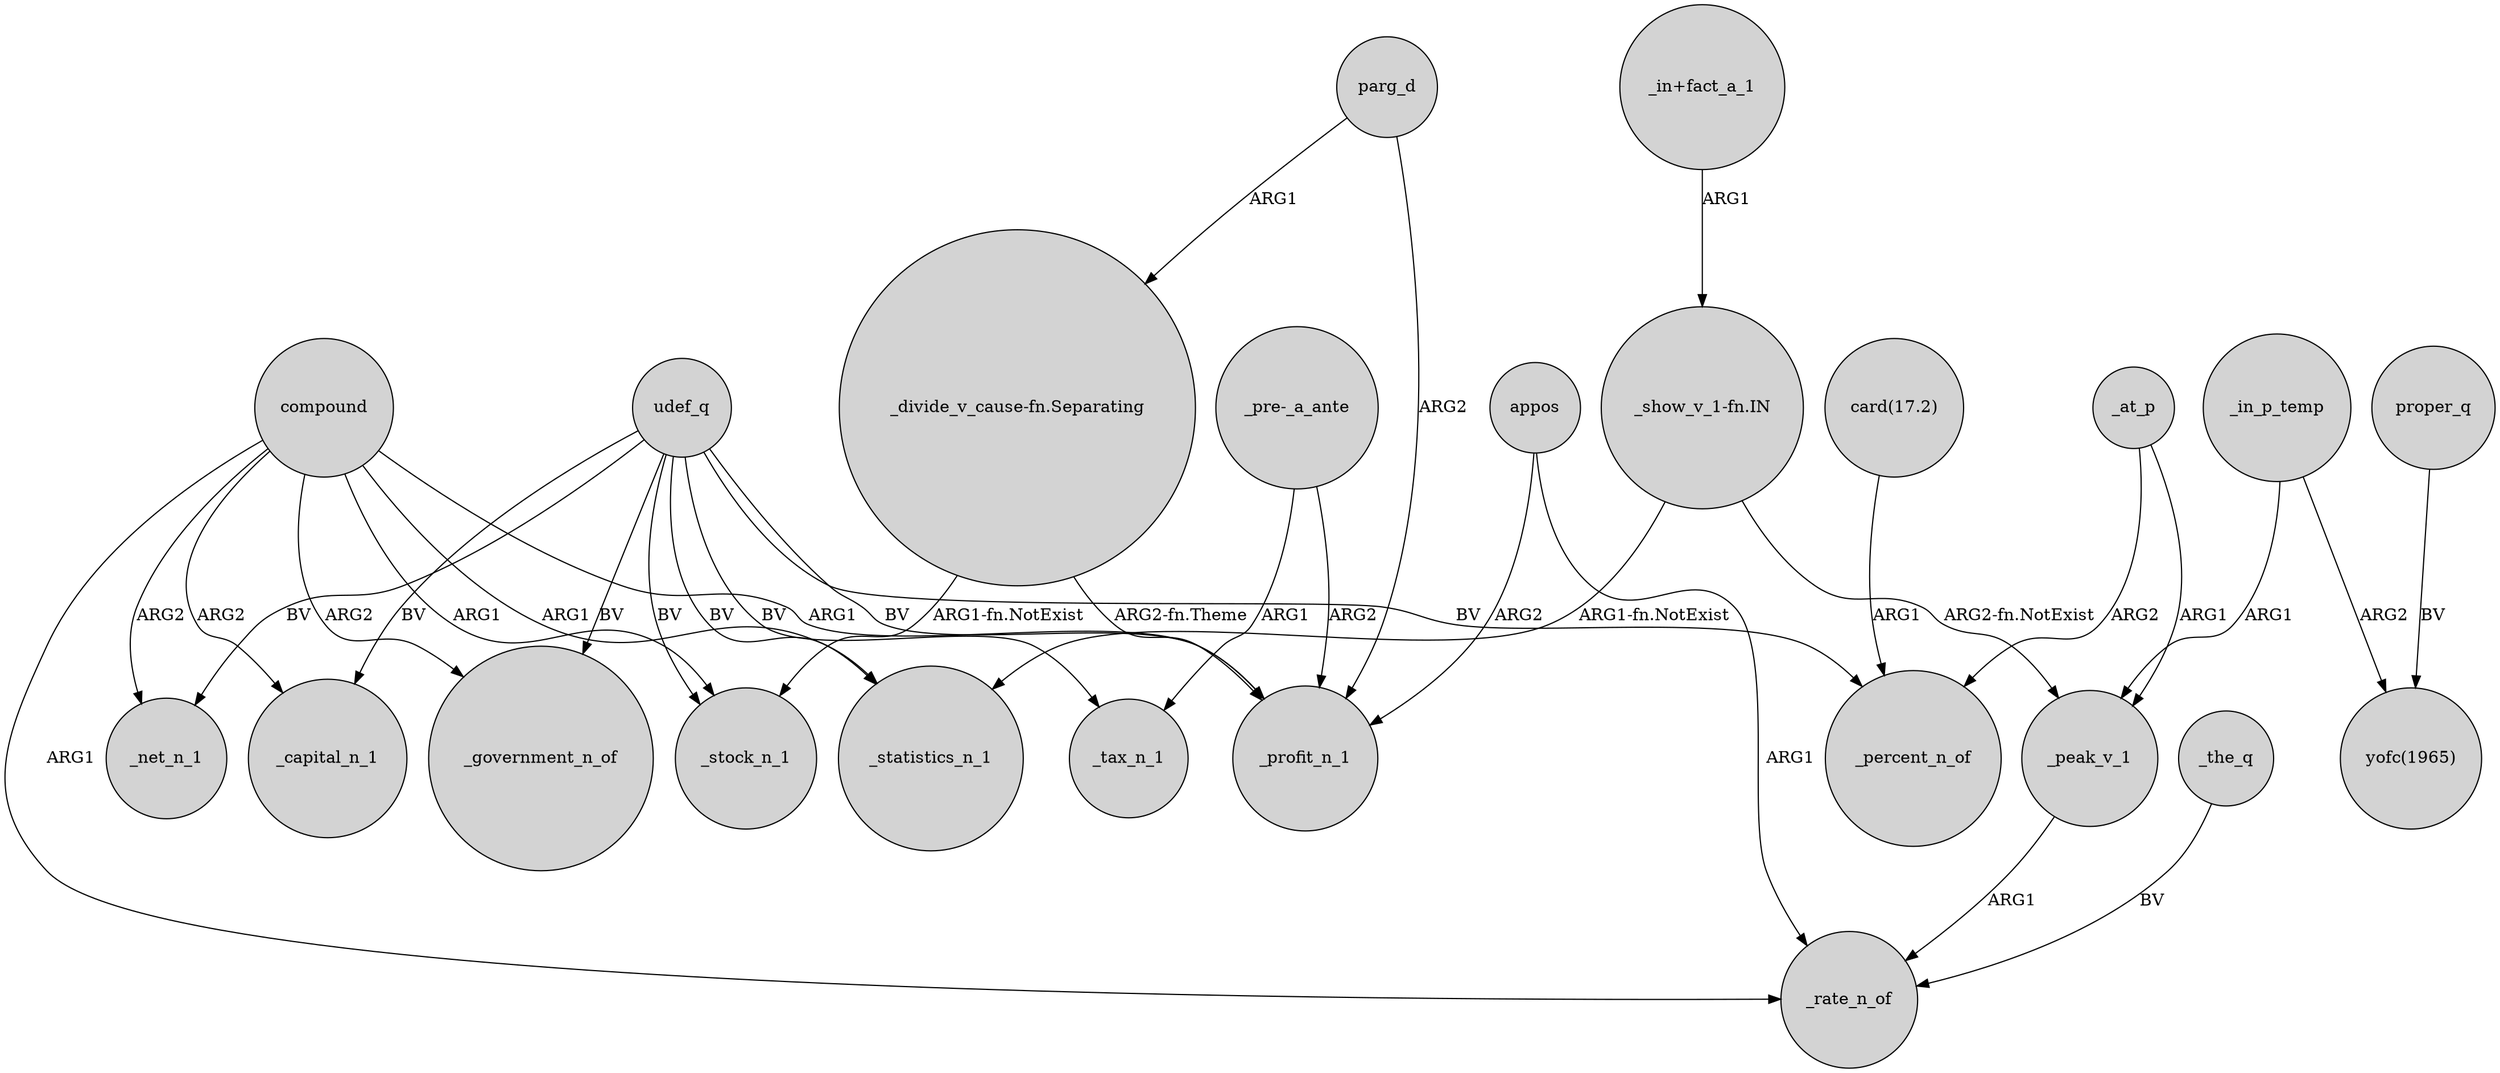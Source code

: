 digraph {
	node [shape=circle style=filled]
	_at_p -> _peak_v_1 [label=ARG1]
	parg_d -> "_divide_v_cause-fn.Separating" [label=ARG1]
	compound -> _capital_n_1 [label=ARG2]
	"card(17.2)" -> _percent_n_of [label=ARG1]
	_in_p_temp -> "yofc(1965)" [label=ARG2]
	compound -> _government_n_of [label=ARG2]
	udef_q -> _government_n_of [label=BV]
	compound -> _rate_n_of [label=ARG1]
	compound -> _profit_n_1 [label=ARG1]
	"_in+fact_a_1" -> "_show_v_1-fn.IN" [label=ARG1]
	udef_q -> _statistics_n_1 [label=BV]
	compound -> _stock_n_1 [label=ARG1]
	"_pre-_a_ante" -> _tax_n_1 [label=ARG1]
	appos -> _rate_n_of [label=ARG1]
	_the_q -> _rate_n_of [label=BV]
	"_divide_v_cause-fn.Separating" -> _profit_n_1 [label="ARG2-fn.Theme"]
	"_show_v_1-fn.IN" -> _statistics_n_1 [label="ARG1-fn.NotExist"]
	udef_q -> _tax_n_1 [label=BV]
	compound -> _statistics_n_1 [label=ARG1]
	udef_q -> _stock_n_1 [label=BV]
	compound -> _net_n_1 [label=ARG2]
	proper_q -> "yofc(1965)" [label=BV]
	parg_d -> _profit_n_1 [label=ARG2]
	udef_q -> _net_n_1 [label=BV]
	"_divide_v_cause-fn.Separating" -> _stock_n_1 [label="ARG1-fn.NotExist"]
	_at_p -> _percent_n_of [label=ARG2]
	"_show_v_1-fn.IN" -> _peak_v_1 [label="ARG2-fn.NotExist"]
	udef_q -> _profit_n_1 [label=BV]
	udef_q -> _percent_n_of [label=BV]
	_peak_v_1 -> _rate_n_of [label=ARG1]
	appos -> _profit_n_1 [label=ARG2]
	_in_p_temp -> _peak_v_1 [label=ARG1]
	"_pre-_a_ante" -> _profit_n_1 [label=ARG2]
	udef_q -> _capital_n_1 [label=BV]
}
